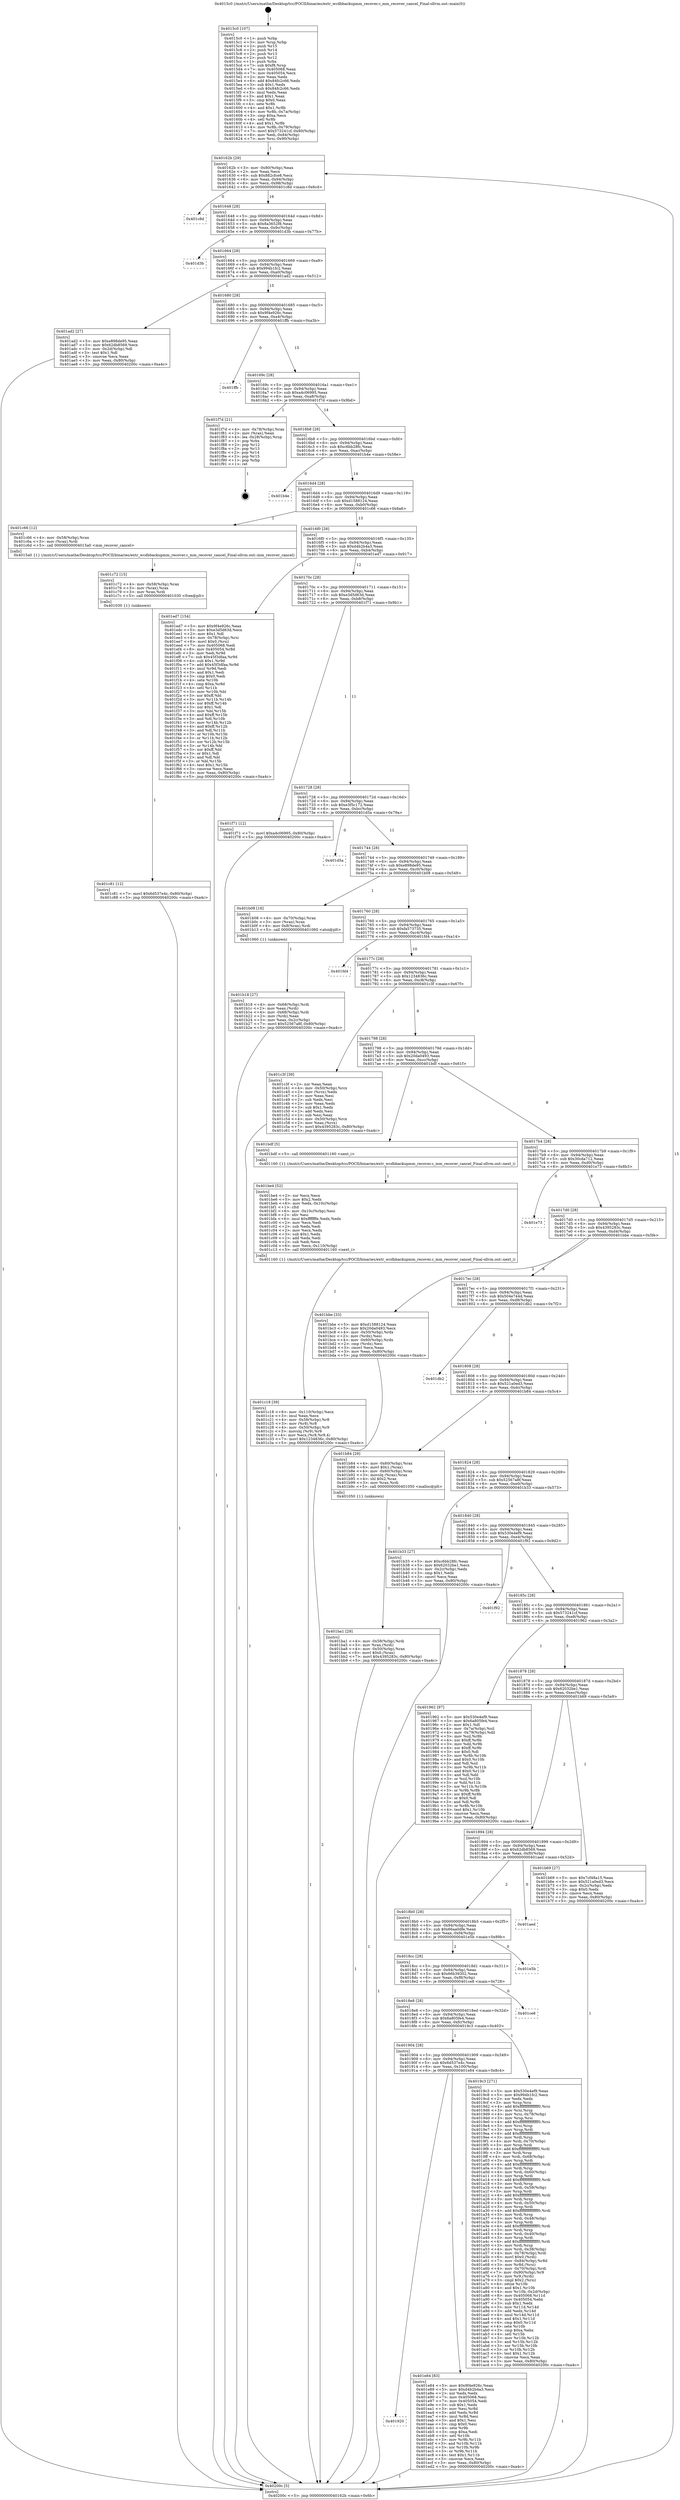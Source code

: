 digraph "0x4015c0" {
  label = "0x4015c0 (/mnt/c/Users/mathe/Desktop/tcc/POCII/binaries/extr_wcdbbackupmm_recover.c_mm_recover_cancel_Final-ollvm.out::main(0))"
  labelloc = "t"
  node[shape=record]

  Entry [label="",width=0.3,height=0.3,shape=circle,fillcolor=black,style=filled]
  "0x40162b" [label="{
     0x40162b [29]\l
     | [instrs]\l
     &nbsp;&nbsp;0x40162b \<+3\>: mov -0x80(%rbp),%eax\l
     &nbsp;&nbsp;0x40162e \<+2\>: mov %eax,%ecx\l
     &nbsp;&nbsp;0x401630 \<+6\>: sub $0x882cfce8,%ecx\l
     &nbsp;&nbsp;0x401636 \<+6\>: mov %eax,-0x94(%rbp)\l
     &nbsp;&nbsp;0x40163c \<+6\>: mov %ecx,-0x98(%rbp)\l
     &nbsp;&nbsp;0x401642 \<+6\>: je 0000000000401c8d \<main+0x6cd\>\l
  }"]
  "0x401c8d" [label="{
     0x401c8d\l
  }", style=dashed]
  "0x401648" [label="{
     0x401648 [28]\l
     | [instrs]\l
     &nbsp;&nbsp;0x401648 \<+5\>: jmp 000000000040164d \<main+0x8d\>\l
     &nbsp;&nbsp;0x40164d \<+6\>: mov -0x94(%rbp),%eax\l
     &nbsp;&nbsp;0x401653 \<+5\>: sub $0x8a3652f8,%eax\l
     &nbsp;&nbsp;0x401658 \<+6\>: mov %eax,-0x9c(%rbp)\l
     &nbsp;&nbsp;0x40165e \<+6\>: je 0000000000401d3b \<main+0x77b\>\l
  }"]
  Exit [label="",width=0.3,height=0.3,shape=circle,fillcolor=black,style=filled,peripheries=2]
  "0x401d3b" [label="{
     0x401d3b\l
  }", style=dashed]
  "0x401664" [label="{
     0x401664 [28]\l
     | [instrs]\l
     &nbsp;&nbsp;0x401664 \<+5\>: jmp 0000000000401669 \<main+0xa9\>\l
     &nbsp;&nbsp;0x401669 \<+6\>: mov -0x94(%rbp),%eax\l
     &nbsp;&nbsp;0x40166f \<+5\>: sub $0x994b1fc2,%eax\l
     &nbsp;&nbsp;0x401674 \<+6\>: mov %eax,-0xa0(%rbp)\l
     &nbsp;&nbsp;0x40167a \<+6\>: je 0000000000401ad2 \<main+0x512\>\l
  }"]
  "0x401920" [label="{
     0x401920\l
  }", style=dashed]
  "0x401ad2" [label="{
     0x401ad2 [27]\l
     | [instrs]\l
     &nbsp;&nbsp;0x401ad2 \<+5\>: mov $0xe898de95,%eax\l
     &nbsp;&nbsp;0x401ad7 \<+5\>: mov $0x62db8569,%ecx\l
     &nbsp;&nbsp;0x401adc \<+3\>: mov -0x2d(%rbp),%dl\l
     &nbsp;&nbsp;0x401adf \<+3\>: test $0x1,%dl\l
     &nbsp;&nbsp;0x401ae2 \<+3\>: cmovne %ecx,%eax\l
     &nbsp;&nbsp;0x401ae5 \<+3\>: mov %eax,-0x80(%rbp)\l
     &nbsp;&nbsp;0x401ae8 \<+5\>: jmp 000000000040200c \<main+0xa4c\>\l
  }"]
  "0x401680" [label="{
     0x401680 [28]\l
     | [instrs]\l
     &nbsp;&nbsp;0x401680 \<+5\>: jmp 0000000000401685 \<main+0xc5\>\l
     &nbsp;&nbsp;0x401685 \<+6\>: mov -0x94(%rbp),%eax\l
     &nbsp;&nbsp;0x40168b \<+5\>: sub $0x9f4e926c,%eax\l
     &nbsp;&nbsp;0x401690 \<+6\>: mov %eax,-0xa4(%rbp)\l
     &nbsp;&nbsp;0x401696 \<+6\>: je 0000000000401ffb \<main+0xa3b\>\l
  }"]
  "0x401e84" [label="{
     0x401e84 [83]\l
     | [instrs]\l
     &nbsp;&nbsp;0x401e84 \<+5\>: mov $0x9f4e926c,%eax\l
     &nbsp;&nbsp;0x401e89 \<+5\>: mov $0xd4b2b4a3,%ecx\l
     &nbsp;&nbsp;0x401e8e \<+2\>: xor %edx,%edx\l
     &nbsp;&nbsp;0x401e90 \<+7\>: mov 0x405068,%esi\l
     &nbsp;&nbsp;0x401e97 \<+7\>: mov 0x405054,%edi\l
     &nbsp;&nbsp;0x401e9e \<+3\>: sub $0x1,%edx\l
     &nbsp;&nbsp;0x401ea1 \<+3\>: mov %esi,%r8d\l
     &nbsp;&nbsp;0x401ea4 \<+3\>: add %edx,%r8d\l
     &nbsp;&nbsp;0x401ea7 \<+4\>: imul %r8d,%esi\l
     &nbsp;&nbsp;0x401eab \<+3\>: and $0x1,%esi\l
     &nbsp;&nbsp;0x401eae \<+3\>: cmp $0x0,%esi\l
     &nbsp;&nbsp;0x401eb1 \<+4\>: sete %r9b\l
     &nbsp;&nbsp;0x401eb5 \<+3\>: cmp $0xa,%edi\l
     &nbsp;&nbsp;0x401eb8 \<+4\>: setl %r10b\l
     &nbsp;&nbsp;0x401ebc \<+3\>: mov %r9b,%r11b\l
     &nbsp;&nbsp;0x401ebf \<+3\>: and %r10b,%r11b\l
     &nbsp;&nbsp;0x401ec2 \<+3\>: xor %r10b,%r9b\l
     &nbsp;&nbsp;0x401ec5 \<+3\>: or %r9b,%r11b\l
     &nbsp;&nbsp;0x401ec8 \<+4\>: test $0x1,%r11b\l
     &nbsp;&nbsp;0x401ecc \<+3\>: cmovne %ecx,%eax\l
     &nbsp;&nbsp;0x401ecf \<+3\>: mov %eax,-0x80(%rbp)\l
     &nbsp;&nbsp;0x401ed2 \<+5\>: jmp 000000000040200c \<main+0xa4c\>\l
  }"]
  "0x401ffb" [label="{
     0x401ffb\l
  }", style=dashed]
  "0x40169c" [label="{
     0x40169c [28]\l
     | [instrs]\l
     &nbsp;&nbsp;0x40169c \<+5\>: jmp 00000000004016a1 \<main+0xe1\>\l
     &nbsp;&nbsp;0x4016a1 \<+6\>: mov -0x94(%rbp),%eax\l
     &nbsp;&nbsp;0x4016a7 \<+5\>: sub $0xa4c06995,%eax\l
     &nbsp;&nbsp;0x4016ac \<+6\>: mov %eax,-0xa8(%rbp)\l
     &nbsp;&nbsp;0x4016b2 \<+6\>: je 0000000000401f7d \<main+0x9bd\>\l
  }"]
  "0x401c81" [label="{
     0x401c81 [12]\l
     | [instrs]\l
     &nbsp;&nbsp;0x401c81 \<+7\>: movl $0x6d537e4c,-0x80(%rbp)\l
     &nbsp;&nbsp;0x401c88 \<+5\>: jmp 000000000040200c \<main+0xa4c\>\l
  }"]
  "0x401f7d" [label="{
     0x401f7d [21]\l
     | [instrs]\l
     &nbsp;&nbsp;0x401f7d \<+4\>: mov -0x78(%rbp),%rax\l
     &nbsp;&nbsp;0x401f81 \<+2\>: mov (%rax),%eax\l
     &nbsp;&nbsp;0x401f83 \<+4\>: lea -0x28(%rbp),%rsp\l
     &nbsp;&nbsp;0x401f87 \<+1\>: pop %rbx\l
     &nbsp;&nbsp;0x401f88 \<+2\>: pop %r12\l
     &nbsp;&nbsp;0x401f8a \<+2\>: pop %r13\l
     &nbsp;&nbsp;0x401f8c \<+2\>: pop %r14\l
     &nbsp;&nbsp;0x401f8e \<+2\>: pop %r15\l
     &nbsp;&nbsp;0x401f90 \<+1\>: pop %rbp\l
     &nbsp;&nbsp;0x401f91 \<+1\>: ret\l
  }"]
  "0x4016b8" [label="{
     0x4016b8 [28]\l
     | [instrs]\l
     &nbsp;&nbsp;0x4016b8 \<+5\>: jmp 00000000004016bd \<main+0xfd\>\l
     &nbsp;&nbsp;0x4016bd \<+6\>: mov -0x94(%rbp),%eax\l
     &nbsp;&nbsp;0x4016c3 \<+5\>: sub $0xc6bb28fc,%eax\l
     &nbsp;&nbsp;0x4016c8 \<+6\>: mov %eax,-0xac(%rbp)\l
     &nbsp;&nbsp;0x4016ce \<+6\>: je 0000000000401b4e \<main+0x58e\>\l
  }"]
  "0x401c72" [label="{
     0x401c72 [15]\l
     | [instrs]\l
     &nbsp;&nbsp;0x401c72 \<+4\>: mov -0x58(%rbp),%rax\l
     &nbsp;&nbsp;0x401c76 \<+3\>: mov (%rax),%rax\l
     &nbsp;&nbsp;0x401c79 \<+3\>: mov %rax,%rdi\l
     &nbsp;&nbsp;0x401c7c \<+5\>: call 0000000000401030 \<free@plt\>\l
     | [calls]\l
     &nbsp;&nbsp;0x401030 \{1\} (unknown)\l
  }"]
  "0x401b4e" [label="{
     0x401b4e\l
  }", style=dashed]
  "0x4016d4" [label="{
     0x4016d4 [28]\l
     | [instrs]\l
     &nbsp;&nbsp;0x4016d4 \<+5\>: jmp 00000000004016d9 \<main+0x119\>\l
     &nbsp;&nbsp;0x4016d9 \<+6\>: mov -0x94(%rbp),%eax\l
     &nbsp;&nbsp;0x4016df \<+5\>: sub $0xd1588124,%eax\l
     &nbsp;&nbsp;0x4016e4 \<+6\>: mov %eax,-0xb0(%rbp)\l
     &nbsp;&nbsp;0x4016ea \<+6\>: je 0000000000401c66 \<main+0x6a6\>\l
  }"]
  "0x401c18" [label="{
     0x401c18 [39]\l
     | [instrs]\l
     &nbsp;&nbsp;0x401c18 \<+6\>: mov -0x110(%rbp),%ecx\l
     &nbsp;&nbsp;0x401c1e \<+3\>: imul %eax,%ecx\l
     &nbsp;&nbsp;0x401c21 \<+4\>: mov -0x58(%rbp),%r8\l
     &nbsp;&nbsp;0x401c25 \<+3\>: mov (%r8),%r8\l
     &nbsp;&nbsp;0x401c28 \<+4\>: mov -0x50(%rbp),%r9\l
     &nbsp;&nbsp;0x401c2c \<+3\>: movslq (%r9),%r9\l
     &nbsp;&nbsp;0x401c2f \<+4\>: mov %ecx,(%r8,%r9,4)\l
     &nbsp;&nbsp;0x401c33 \<+7\>: movl $0x1234836c,-0x80(%rbp)\l
     &nbsp;&nbsp;0x401c3a \<+5\>: jmp 000000000040200c \<main+0xa4c\>\l
  }"]
  "0x401c66" [label="{
     0x401c66 [12]\l
     | [instrs]\l
     &nbsp;&nbsp;0x401c66 \<+4\>: mov -0x58(%rbp),%rax\l
     &nbsp;&nbsp;0x401c6a \<+3\>: mov (%rax),%rdi\l
     &nbsp;&nbsp;0x401c6d \<+5\>: call 00000000004015a0 \<mm_recover_cancel\>\l
     | [calls]\l
     &nbsp;&nbsp;0x4015a0 \{1\} (/mnt/c/Users/mathe/Desktop/tcc/POCII/binaries/extr_wcdbbackupmm_recover.c_mm_recover_cancel_Final-ollvm.out::mm_recover_cancel)\l
  }"]
  "0x4016f0" [label="{
     0x4016f0 [28]\l
     | [instrs]\l
     &nbsp;&nbsp;0x4016f0 \<+5\>: jmp 00000000004016f5 \<main+0x135\>\l
     &nbsp;&nbsp;0x4016f5 \<+6\>: mov -0x94(%rbp),%eax\l
     &nbsp;&nbsp;0x4016fb \<+5\>: sub $0xd4b2b4a3,%eax\l
     &nbsp;&nbsp;0x401700 \<+6\>: mov %eax,-0xb4(%rbp)\l
     &nbsp;&nbsp;0x401706 \<+6\>: je 0000000000401ed7 \<main+0x917\>\l
  }"]
  "0x401be4" [label="{
     0x401be4 [52]\l
     | [instrs]\l
     &nbsp;&nbsp;0x401be4 \<+2\>: xor %ecx,%ecx\l
     &nbsp;&nbsp;0x401be6 \<+5\>: mov $0x2,%edx\l
     &nbsp;&nbsp;0x401beb \<+6\>: mov %edx,-0x10c(%rbp)\l
     &nbsp;&nbsp;0x401bf1 \<+1\>: cltd\l
     &nbsp;&nbsp;0x401bf2 \<+6\>: mov -0x10c(%rbp),%esi\l
     &nbsp;&nbsp;0x401bf8 \<+2\>: idiv %esi\l
     &nbsp;&nbsp;0x401bfa \<+6\>: imul $0xfffffffe,%edx,%edx\l
     &nbsp;&nbsp;0x401c00 \<+2\>: mov %ecx,%edi\l
     &nbsp;&nbsp;0x401c02 \<+2\>: sub %edx,%edi\l
     &nbsp;&nbsp;0x401c04 \<+2\>: mov %ecx,%edx\l
     &nbsp;&nbsp;0x401c06 \<+3\>: sub $0x1,%edx\l
     &nbsp;&nbsp;0x401c09 \<+2\>: add %edx,%edi\l
     &nbsp;&nbsp;0x401c0b \<+2\>: sub %edi,%ecx\l
     &nbsp;&nbsp;0x401c0d \<+6\>: mov %ecx,-0x110(%rbp)\l
     &nbsp;&nbsp;0x401c13 \<+5\>: call 0000000000401160 \<next_i\>\l
     | [calls]\l
     &nbsp;&nbsp;0x401160 \{1\} (/mnt/c/Users/mathe/Desktop/tcc/POCII/binaries/extr_wcdbbackupmm_recover.c_mm_recover_cancel_Final-ollvm.out::next_i)\l
  }"]
  "0x401ed7" [label="{
     0x401ed7 [154]\l
     | [instrs]\l
     &nbsp;&nbsp;0x401ed7 \<+5\>: mov $0x9f4e926c,%eax\l
     &nbsp;&nbsp;0x401edc \<+5\>: mov $0xe3d5d63d,%ecx\l
     &nbsp;&nbsp;0x401ee1 \<+2\>: mov $0x1,%dl\l
     &nbsp;&nbsp;0x401ee3 \<+4\>: mov -0x78(%rbp),%rsi\l
     &nbsp;&nbsp;0x401ee7 \<+6\>: movl $0x0,(%rsi)\l
     &nbsp;&nbsp;0x401eed \<+7\>: mov 0x405068,%edi\l
     &nbsp;&nbsp;0x401ef4 \<+8\>: mov 0x405054,%r8d\l
     &nbsp;&nbsp;0x401efc \<+3\>: mov %edi,%r9d\l
     &nbsp;&nbsp;0x401eff \<+7\>: sub $0x45f3dfaa,%r9d\l
     &nbsp;&nbsp;0x401f06 \<+4\>: sub $0x1,%r9d\l
     &nbsp;&nbsp;0x401f0a \<+7\>: add $0x45f3dfaa,%r9d\l
     &nbsp;&nbsp;0x401f11 \<+4\>: imul %r9d,%edi\l
     &nbsp;&nbsp;0x401f15 \<+3\>: and $0x1,%edi\l
     &nbsp;&nbsp;0x401f18 \<+3\>: cmp $0x0,%edi\l
     &nbsp;&nbsp;0x401f1b \<+4\>: sete %r10b\l
     &nbsp;&nbsp;0x401f1f \<+4\>: cmp $0xa,%r8d\l
     &nbsp;&nbsp;0x401f23 \<+4\>: setl %r11b\l
     &nbsp;&nbsp;0x401f27 \<+3\>: mov %r10b,%bl\l
     &nbsp;&nbsp;0x401f2a \<+3\>: xor $0xff,%bl\l
     &nbsp;&nbsp;0x401f2d \<+3\>: mov %r11b,%r14b\l
     &nbsp;&nbsp;0x401f30 \<+4\>: xor $0xff,%r14b\l
     &nbsp;&nbsp;0x401f34 \<+3\>: xor $0x1,%dl\l
     &nbsp;&nbsp;0x401f37 \<+3\>: mov %bl,%r15b\l
     &nbsp;&nbsp;0x401f3a \<+4\>: and $0xff,%r15b\l
     &nbsp;&nbsp;0x401f3e \<+3\>: and %dl,%r10b\l
     &nbsp;&nbsp;0x401f41 \<+3\>: mov %r14b,%r12b\l
     &nbsp;&nbsp;0x401f44 \<+4\>: and $0xff,%r12b\l
     &nbsp;&nbsp;0x401f48 \<+3\>: and %dl,%r11b\l
     &nbsp;&nbsp;0x401f4b \<+3\>: or %r10b,%r15b\l
     &nbsp;&nbsp;0x401f4e \<+3\>: or %r11b,%r12b\l
     &nbsp;&nbsp;0x401f51 \<+3\>: xor %r12b,%r15b\l
     &nbsp;&nbsp;0x401f54 \<+3\>: or %r14b,%bl\l
     &nbsp;&nbsp;0x401f57 \<+3\>: xor $0xff,%bl\l
     &nbsp;&nbsp;0x401f5a \<+3\>: or $0x1,%dl\l
     &nbsp;&nbsp;0x401f5d \<+2\>: and %dl,%bl\l
     &nbsp;&nbsp;0x401f5f \<+3\>: or %bl,%r15b\l
     &nbsp;&nbsp;0x401f62 \<+4\>: test $0x1,%r15b\l
     &nbsp;&nbsp;0x401f66 \<+3\>: cmovne %ecx,%eax\l
     &nbsp;&nbsp;0x401f69 \<+3\>: mov %eax,-0x80(%rbp)\l
     &nbsp;&nbsp;0x401f6c \<+5\>: jmp 000000000040200c \<main+0xa4c\>\l
  }"]
  "0x40170c" [label="{
     0x40170c [28]\l
     | [instrs]\l
     &nbsp;&nbsp;0x40170c \<+5\>: jmp 0000000000401711 \<main+0x151\>\l
     &nbsp;&nbsp;0x401711 \<+6\>: mov -0x94(%rbp),%eax\l
     &nbsp;&nbsp;0x401717 \<+5\>: sub $0xe3d5d63d,%eax\l
     &nbsp;&nbsp;0x40171c \<+6\>: mov %eax,-0xb8(%rbp)\l
     &nbsp;&nbsp;0x401722 \<+6\>: je 0000000000401f71 \<main+0x9b1\>\l
  }"]
  "0x401ba1" [label="{
     0x401ba1 [29]\l
     | [instrs]\l
     &nbsp;&nbsp;0x401ba1 \<+4\>: mov -0x58(%rbp),%rdi\l
     &nbsp;&nbsp;0x401ba5 \<+3\>: mov %rax,(%rdi)\l
     &nbsp;&nbsp;0x401ba8 \<+4\>: mov -0x50(%rbp),%rax\l
     &nbsp;&nbsp;0x401bac \<+6\>: movl $0x0,(%rax)\l
     &nbsp;&nbsp;0x401bb2 \<+7\>: movl $0x4395283c,-0x80(%rbp)\l
     &nbsp;&nbsp;0x401bb9 \<+5\>: jmp 000000000040200c \<main+0xa4c\>\l
  }"]
  "0x401f71" [label="{
     0x401f71 [12]\l
     | [instrs]\l
     &nbsp;&nbsp;0x401f71 \<+7\>: movl $0xa4c06995,-0x80(%rbp)\l
     &nbsp;&nbsp;0x401f78 \<+5\>: jmp 000000000040200c \<main+0xa4c\>\l
  }"]
  "0x401728" [label="{
     0x401728 [28]\l
     | [instrs]\l
     &nbsp;&nbsp;0x401728 \<+5\>: jmp 000000000040172d \<main+0x16d\>\l
     &nbsp;&nbsp;0x40172d \<+6\>: mov -0x94(%rbp),%eax\l
     &nbsp;&nbsp;0x401733 \<+5\>: sub $0xe3f5c172,%eax\l
     &nbsp;&nbsp;0x401738 \<+6\>: mov %eax,-0xbc(%rbp)\l
     &nbsp;&nbsp;0x40173e \<+6\>: je 0000000000401d5a \<main+0x79a\>\l
  }"]
  "0x401b18" [label="{
     0x401b18 [27]\l
     | [instrs]\l
     &nbsp;&nbsp;0x401b18 \<+4\>: mov -0x68(%rbp),%rdi\l
     &nbsp;&nbsp;0x401b1c \<+2\>: mov %eax,(%rdi)\l
     &nbsp;&nbsp;0x401b1e \<+4\>: mov -0x68(%rbp),%rdi\l
     &nbsp;&nbsp;0x401b22 \<+2\>: mov (%rdi),%eax\l
     &nbsp;&nbsp;0x401b24 \<+3\>: mov %eax,-0x2c(%rbp)\l
     &nbsp;&nbsp;0x401b27 \<+7\>: movl $0x52567a8f,-0x80(%rbp)\l
     &nbsp;&nbsp;0x401b2e \<+5\>: jmp 000000000040200c \<main+0xa4c\>\l
  }"]
  "0x401d5a" [label="{
     0x401d5a\l
  }", style=dashed]
  "0x401744" [label="{
     0x401744 [28]\l
     | [instrs]\l
     &nbsp;&nbsp;0x401744 \<+5\>: jmp 0000000000401749 \<main+0x189\>\l
     &nbsp;&nbsp;0x401749 \<+6\>: mov -0x94(%rbp),%eax\l
     &nbsp;&nbsp;0x40174f \<+5\>: sub $0xe898de95,%eax\l
     &nbsp;&nbsp;0x401754 \<+6\>: mov %eax,-0xc0(%rbp)\l
     &nbsp;&nbsp;0x40175a \<+6\>: je 0000000000401b08 \<main+0x548\>\l
  }"]
  "0x401904" [label="{
     0x401904 [28]\l
     | [instrs]\l
     &nbsp;&nbsp;0x401904 \<+5\>: jmp 0000000000401909 \<main+0x349\>\l
     &nbsp;&nbsp;0x401909 \<+6\>: mov -0x94(%rbp),%eax\l
     &nbsp;&nbsp;0x40190f \<+5\>: sub $0x6d537e4c,%eax\l
     &nbsp;&nbsp;0x401914 \<+6\>: mov %eax,-0x100(%rbp)\l
     &nbsp;&nbsp;0x40191a \<+6\>: je 0000000000401e84 \<main+0x8c4\>\l
  }"]
  "0x401b08" [label="{
     0x401b08 [16]\l
     | [instrs]\l
     &nbsp;&nbsp;0x401b08 \<+4\>: mov -0x70(%rbp),%rax\l
     &nbsp;&nbsp;0x401b0c \<+3\>: mov (%rax),%rax\l
     &nbsp;&nbsp;0x401b0f \<+4\>: mov 0x8(%rax),%rdi\l
     &nbsp;&nbsp;0x401b13 \<+5\>: call 0000000000401060 \<atoi@plt\>\l
     | [calls]\l
     &nbsp;&nbsp;0x401060 \{1\} (unknown)\l
  }"]
  "0x401760" [label="{
     0x401760 [28]\l
     | [instrs]\l
     &nbsp;&nbsp;0x401760 \<+5\>: jmp 0000000000401765 \<main+0x1a5\>\l
     &nbsp;&nbsp;0x401765 \<+6\>: mov -0x94(%rbp),%eax\l
     &nbsp;&nbsp;0x40176b \<+5\>: sub $0xfa573735,%eax\l
     &nbsp;&nbsp;0x401770 \<+6\>: mov %eax,-0xc4(%rbp)\l
     &nbsp;&nbsp;0x401776 \<+6\>: je 0000000000401fd4 \<main+0xa14\>\l
  }"]
  "0x4019c3" [label="{
     0x4019c3 [271]\l
     | [instrs]\l
     &nbsp;&nbsp;0x4019c3 \<+5\>: mov $0x530e4ef9,%eax\l
     &nbsp;&nbsp;0x4019c8 \<+5\>: mov $0x994b1fc2,%ecx\l
     &nbsp;&nbsp;0x4019cd \<+2\>: xor %edx,%edx\l
     &nbsp;&nbsp;0x4019cf \<+3\>: mov %rsp,%rsi\l
     &nbsp;&nbsp;0x4019d2 \<+4\>: add $0xfffffffffffffff0,%rsi\l
     &nbsp;&nbsp;0x4019d6 \<+3\>: mov %rsi,%rsp\l
     &nbsp;&nbsp;0x4019d9 \<+4\>: mov %rsi,-0x78(%rbp)\l
     &nbsp;&nbsp;0x4019dd \<+3\>: mov %rsp,%rsi\l
     &nbsp;&nbsp;0x4019e0 \<+4\>: add $0xfffffffffffffff0,%rsi\l
     &nbsp;&nbsp;0x4019e4 \<+3\>: mov %rsi,%rsp\l
     &nbsp;&nbsp;0x4019e7 \<+3\>: mov %rsp,%rdi\l
     &nbsp;&nbsp;0x4019ea \<+4\>: add $0xfffffffffffffff0,%rdi\l
     &nbsp;&nbsp;0x4019ee \<+3\>: mov %rdi,%rsp\l
     &nbsp;&nbsp;0x4019f1 \<+4\>: mov %rdi,-0x70(%rbp)\l
     &nbsp;&nbsp;0x4019f5 \<+3\>: mov %rsp,%rdi\l
     &nbsp;&nbsp;0x4019f8 \<+4\>: add $0xfffffffffffffff0,%rdi\l
     &nbsp;&nbsp;0x4019fc \<+3\>: mov %rdi,%rsp\l
     &nbsp;&nbsp;0x4019ff \<+4\>: mov %rdi,-0x68(%rbp)\l
     &nbsp;&nbsp;0x401a03 \<+3\>: mov %rsp,%rdi\l
     &nbsp;&nbsp;0x401a06 \<+4\>: add $0xfffffffffffffff0,%rdi\l
     &nbsp;&nbsp;0x401a0a \<+3\>: mov %rdi,%rsp\l
     &nbsp;&nbsp;0x401a0d \<+4\>: mov %rdi,-0x60(%rbp)\l
     &nbsp;&nbsp;0x401a11 \<+3\>: mov %rsp,%rdi\l
     &nbsp;&nbsp;0x401a14 \<+4\>: add $0xfffffffffffffff0,%rdi\l
     &nbsp;&nbsp;0x401a18 \<+3\>: mov %rdi,%rsp\l
     &nbsp;&nbsp;0x401a1b \<+4\>: mov %rdi,-0x58(%rbp)\l
     &nbsp;&nbsp;0x401a1f \<+3\>: mov %rsp,%rdi\l
     &nbsp;&nbsp;0x401a22 \<+4\>: add $0xfffffffffffffff0,%rdi\l
     &nbsp;&nbsp;0x401a26 \<+3\>: mov %rdi,%rsp\l
     &nbsp;&nbsp;0x401a29 \<+4\>: mov %rdi,-0x50(%rbp)\l
     &nbsp;&nbsp;0x401a2d \<+3\>: mov %rsp,%rdi\l
     &nbsp;&nbsp;0x401a30 \<+4\>: add $0xfffffffffffffff0,%rdi\l
     &nbsp;&nbsp;0x401a34 \<+3\>: mov %rdi,%rsp\l
     &nbsp;&nbsp;0x401a37 \<+4\>: mov %rdi,-0x48(%rbp)\l
     &nbsp;&nbsp;0x401a3b \<+3\>: mov %rsp,%rdi\l
     &nbsp;&nbsp;0x401a3e \<+4\>: add $0xfffffffffffffff0,%rdi\l
     &nbsp;&nbsp;0x401a42 \<+3\>: mov %rdi,%rsp\l
     &nbsp;&nbsp;0x401a45 \<+4\>: mov %rdi,-0x40(%rbp)\l
     &nbsp;&nbsp;0x401a49 \<+3\>: mov %rsp,%rdi\l
     &nbsp;&nbsp;0x401a4c \<+4\>: add $0xfffffffffffffff0,%rdi\l
     &nbsp;&nbsp;0x401a50 \<+3\>: mov %rdi,%rsp\l
     &nbsp;&nbsp;0x401a53 \<+4\>: mov %rdi,-0x38(%rbp)\l
     &nbsp;&nbsp;0x401a57 \<+4\>: mov -0x78(%rbp),%rdi\l
     &nbsp;&nbsp;0x401a5b \<+6\>: movl $0x0,(%rdi)\l
     &nbsp;&nbsp;0x401a61 \<+7\>: mov -0x84(%rbp),%r8d\l
     &nbsp;&nbsp;0x401a68 \<+3\>: mov %r8d,(%rsi)\l
     &nbsp;&nbsp;0x401a6b \<+4\>: mov -0x70(%rbp),%rdi\l
     &nbsp;&nbsp;0x401a6f \<+7\>: mov -0x90(%rbp),%r9\l
     &nbsp;&nbsp;0x401a76 \<+3\>: mov %r9,(%rdi)\l
     &nbsp;&nbsp;0x401a79 \<+3\>: cmpl $0x2,(%rsi)\l
     &nbsp;&nbsp;0x401a7c \<+4\>: setne %r10b\l
     &nbsp;&nbsp;0x401a80 \<+4\>: and $0x1,%r10b\l
     &nbsp;&nbsp;0x401a84 \<+4\>: mov %r10b,-0x2d(%rbp)\l
     &nbsp;&nbsp;0x401a88 \<+8\>: mov 0x405068,%r11d\l
     &nbsp;&nbsp;0x401a90 \<+7\>: mov 0x405054,%ebx\l
     &nbsp;&nbsp;0x401a97 \<+3\>: sub $0x1,%edx\l
     &nbsp;&nbsp;0x401a9a \<+3\>: mov %r11d,%r14d\l
     &nbsp;&nbsp;0x401a9d \<+3\>: add %edx,%r14d\l
     &nbsp;&nbsp;0x401aa0 \<+4\>: imul %r14d,%r11d\l
     &nbsp;&nbsp;0x401aa4 \<+4\>: and $0x1,%r11d\l
     &nbsp;&nbsp;0x401aa8 \<+4\>: cmp $0x0,%r11d\l
     &nbsp;&nbsp;0x401aac \<+4\>: sete %r10b\l
     &nbsp;&nbsp;0x401ab0 \<+3\>: cmp $0xa,%ebx\l
     &nbsp;&nbsp;0x401ab3 \<+4\>: setl %r15b\l
     &nbsp;&nbsp;0x401ab7 \<+3\>: mov %r10b,%r12b\l
     &nbsp;&nbsp;0x401aba \<+3\>: and %r15b,%r12b\l
     &nbsp;&nbsp;0x401abd \<+3\>: xor %r15b,%r10b\l
     &nbsp;&nbsp;0x401ac0 \<+3\>: or %r10b,%r12b\l
     &nbsp;&nbsp;0x401ac3 \<+4\>: test $0x1,%r12b\l
     &nbsp;&nbsp;0x401ac7 \<+3\>: cmovne %ecx,%eax\l
     &nbsp;&nbsp;0x401aca \<+3\>: mov %eax,-0x80(%rbp)\l
     &nbsp;&nbsp;0x401acd \<+5\>: jmp 000000000040200c \<main+0xa4c\>\l
  }"]
  "0x401fd4" [label="{
     0x401fd4\l
  }", style=dashed]
  "0x40177c" [label="{
     0x40177c [28]\l
     | [instrs]\l
     &nbsp;&nbsp;0x40177c \<+5\>: jmp 0000000000401781 \<main+0x1c1\>\l
     &nbsp;&nbsp;0x401781 \<+6\>: mov -0x94(%rbp),%eax\l
     &nbsp;&nbsp;0x401787 \<+5\>: sub $0x1234836c,%eax\l
     &nbsp;&nbsp;0x40178c \<+6\>: mov %eax,-0xc8(%rbp)\l
     &nbsp;&nbsp;0x401792 \<+6\>: je 0000000000401c3f \<main+0x67f\>\l
  }"]
  "0x4018e8" [label="{
     0x4018e8 [28]\l
     | [instrs]\l
     &nbsp;&nbsp;0x4018e8 \<+5\>: jmp 00000000004018ed \<main+0x32d\>\l
     &nbsp;&nbsp;0x4018ed \<+6\>: mov -0x94(%rbp),%eax\l
     &nbsp;&nbsp;0x4018f3 \<+5\>: sub $0x6a805fe4,%eax\l
     &nbsp;&nbsp;0x4018f8 \<+6\>: mov %eax,-0xfc(%rbp)\l
     &nbsp;&nbsp;0x4018fe \<+6\>: je 00000000004019c3 \<main+0x403\>\l
  }"]
  "0x401c3f" [label="{
     0x401c3f [39]\l
     | [instrs]\l
     &nbsp;&nbsp;0x401c3f \<+2\>: xor %eax,%eax\l
     &nbsp;&nbsp;0x401c41 \<+4\>: mov -0x50(%rbp),%rcx\l
     &nbsp;&nbsp;0x401c45 \<+2\>: mov (%rcx),%edx\l
     &nbsp;&nbsp;0x401c47 \<+2\>: mov %eax,%esi\l
     &nbsp;&nbsp;0x401c49 \<+2\>: sub %edx,%esi\l
     &nbsp;&nbsp;0x401c4b \<+2\>: mov %eax,%edx\l
     &nbsp;&nbsp;0x401c4d \<+3\>: sub $0x1,%edx\l
     &nbsp;&nbsp;0x401c50 \<+2\>: add %edx,%esi\l
     &nbsp;&nbsp;0x401c52 \<+2\>: sub %esi,%eax\l
     &nbsp;&nbsp;0x401c54 \<+4\>: mov -0x50(%rbp),%rcx\l
     &nbsp;&nbsp;0x401c58 \<+2\>: mov %eax,(%rcx)\l
     &nbsp;&nbsp;0x401c5a \<+7\>: movl $0x4395283c,-0x80(%rbp)\l
     &nbsp;&nbsp;0x401c61 \<+5\>: jmp 000000000040200c \<main+0xa4c\>\l
  }"]
  "0x401798" [label="{
     0x401798 [28]\l
     | [instrs]\l
     &nbsp;&nbsp;0x401798 \<+5\>: jmp 000000000040179d \<main+0x1dd\>\l
     &nbsp;&nbsp;0x40179d \<+6\>: mov -0x94(%rbp),%eax\l
     &nbsp;&nbsp;0x4017a3 \<+5\>: sub $0x20da0493,%eax\l
     &nbsp;&nbsp;0x4017a8 \<+6\>: mov %eax,-0xcc(%rbp)\l
     &nbsp;&nbsp;0x4017ae \<+6\>: je 0000000000401bdf \<main+0x61f\>\l
  }"]
  "0x401ce8" [label="{
     0x401ce8\l
  }", style=dashed]
  "0x401bdf" [label="{
     0x401bdf [5]\l
     | [instrs]\l
     &nbsp;&nbsp;0x401bdf \<+5\>: call 0000000000401160 \<next_i\>\l
     | [calls]\l
     &nbsp;&nbsp;0x401160 \{1\} (/mnt/c/Users/mathe/Desktop/tcc/POCII/binaries/extr_wcdbbackupmm_recover.c_mm_recover_cancel_Final-ollvm.out::next_i)\l
  }"]
  "0x4017b4" [label="{
     0x4017b4 [28]\l
     | [instrs]\l
     &nbsp;&nbsp;0x4017b4 \<+5\>: jmp 00000000004017b9 \<main+0x1f9\>\l
     &nbsp;&nbsp;0x4017b9 \<+6\>: mov -0x94(%rbp),%eax\l
     &nbsp;&nbsp;0x4017bf \<+5\>: sub $0x30cda712,%eax\l
     &nbsp;&nbsp;0x4017c4 \<+6\>: mov %eax,-0xd0(%rbp)\l
     &nbsp;&nbsp;0x4017ca \<+6\>: je 0000000000401e73 \<main+0x8b3\>\l
  }"]
  "0x4018cc" [label="{
     0x4018cc [28]\l
     | [instrs]\l
     &nbsp;&nbsp;0x4018cc \<+5\>: jmp 00000000004018d1 \<main+0x311\>\l
     &nbsp;&nbsp;0x4018d1 \<+6\>: mov -0x94(%rbp),%eax\l
     &nbsp;&nbsp;0x4018d7 \<+5\>: sub $0x66b39302,%eax\l
     &nbsp;&nbsp;0x4018dc \<+6\>: mov %eax,-0xf8(%rbp)\l
     &nbsp;&nbsp;0x4018e2 \<+6\>: je 0000000000401ce8 \<main+0x728\>\l
  }"]
  "0x401e73" [label="{
     0x401e73\l
  }", style=dashed]
  "0x4017d0" [label="{
     0x4017d0 [28]\l
     | [instrs]\l
     &nbsp;&nbsp;0x4017d0 \<+5\>: jmp 00000000004017d5 \<main+0x215\>\l
     &nbsp;&nbsp;0x4017d5 \<+6\>: mov -0x94(%rbp),%eax\l
     &nbsp;&nbsp;0x4017db \<+5\>: sub $0x4395283c,%eax\l
     &nbsp;&nbsp;0x4017e0 \<+6\>: mov %eax,-0xd4(%rbp)\l
     &nbsp;&nbsp;0x4017e6 \<+6\>: je 0000000000401bbe \<main+0x5fe\>\l
  }"]
  "0x401e5b" [label="{
     0x401e5b\l
  }", style=dashed]
  "0x401bbe" [label="{
     0x401bbe [33]\l
     | [instrs]\l
     &nbsp;&nbsp;0x401bbe \<+5\>: mov $0xd1588124,%eax\l
     &nbsp;&nbsp;0x401bc3 \<+5\>: mov $0x20da0493,%ecx\l
     &nbsp;&nbsp;0x401bc8 \<+4\>: mov -0x50(%rbp),%rdx\l
     &nbsp;&nbsp;0x401bcc \<+2\>: mov (%rdx),%esi\l
     &nbsp;&nbsp;0x401bce \<+4\>: mov -0x60(%rbp),%rdx\l
     &nbsp;&nbsp;0x401bd2 \<+2\>: cmp (%rdx),%esi\l
     &nbsp;&nbsp;0x401bd4 \<+3\>: cmovl %ecx,%eax\l
     &nbsp;&nbsp;0x401bd7 \<+3\>: mov %eax,-0x80(%rbp)\l
     &nbsp;&nbsp;0x401bda \<+5\>: jmp 000000000040200c \<main+0xa4c\>\l
  }"]
  "0x4017ec" [label="{
     0x4017ec [28]\l
     | [instrs]\l
     &nbsp;&nbsp;0x4017ec \<+5\>: jmp 00000000004017f1 \<main+0x231\>\l
     &nbsp;&nbsp;0x4017f1 \<+6\>: mov -0x94(%rbp),%eax\l
     &nbsp;&nbsp;0x4017f7 \<+5\>: sub $0x504e744d,%eax\l
     &nbsp;&nbsp;0x4017fc \<+6\>: mov %eax,-0xd8(%rbp)\l
     &nbsp;&nbsp;0x401802 \<+6\>: je 0000000000401db2 \<main+0x7f2\>\l
  }"]
  "0x4018b0" [label="{
     0x4018b0 [28]\l
     | [instrs]\l
     &nbsp;&nbsp;0x4018b0 \<+5\>: jmp 00000000004018b5 \<main+0x2f5\>\l
     &nbsp;&nbsp;0x4018b5 \<+6\>: mov -0x94(%rbp),%eax\l
     &nbsp;&nbsp;0x4018bb \<+5\>: sub $0x66aa0dfe,%eax\l
     &nbsp;&nbsp;0x4018c0 \<+6\>: mov %eax,-0xf4(%rbp)\l
     &nbsp;&nbsp;0x4018c6 \<+6\>: je 0000000000401e5b \<main+0x89b\>\l
  }"]
  "0x401db2" [label="{
     0x401db2\l
  }", style=dashed]
  "0x401808" [label="{
     0x401808 [28]\l
     | [instrs]\l
     &nbsp;&nbsp;0x401808 \<+5\>: jmp 000000000040180d \<main+0x24d\>\l
     &nbsp;&nbsp;0x40180d \<+6\>: mov -0x94(%rbp),%eax\l
     &nbsp;&nbsp;0x401813 \<+5\>: sub $0x521a0ed3,%eax\l
     &nbsp;&nbsp;0x401818 \<+6\>: mov %eax,-0xdc(%rbp)\l
     &nbsp;&nbsp;0x40181e \<+6\>: je 0000000000401b84 \<main+0x5c4\>\l
  }"]
  "0x401aed" [label="{
     0x401aed\l
  }", style=dashed]
  "0x401b84" [label="{
     0x401b84 [29]\l
     | [instrs]\l
     &nbsp;&nbsp;0x401b84 \<+4\>: mov -0x60(%rbp),%rax\l
     &nbsp;&nbsp;0x401b88 \<+6\>: movl $0x1,(%rax)\l
     &nbsp;&nbsp;0x401b8e \<+4\>: mov -0x60(%rbp),%rax\l
     &nbsp;&nbsp;0x401b92 \<+3\>: movslq (%rax),%rax\l
     &nbsp;&nbsp;0x401b95 \<+4\>: shl $0x2,%rax\l
     &nbsp;&nbsp;0x401b99 \<+3\>: mov %rax,%rdi\l
     &nbsp;&nbsp;0x401b9c \<+5\>: call 0000000000401050 \<malloc@plt\>\l
     | [calls]\l
     &nbsp;&nbsp;0x401050 \{1\} (unknown)\l
  }"]
  "0x401824" [label="{
     0x401824 [28]\l
     | [instrs]\l
     &nbsp;&nbsp;0x401824 \<+5\>: jmp 0000000000401829 \<main+0x269\>\l
     &nbsp;&nbsp;0x401829 \<+6\>: mov -0x94(%rbp),%eax\l
     &nbsp;&nbsp;0x40182f \<+5\>: sub $0x52567a8f,%eax\l
     &nbsp;&nbsp;0x401834 \<+6\>: mov %eax,-0xe0(%rbp)\l
     &nbsp;&nbsp;0x40183a \<+6\>: je 0000000000401b33 \<main+0x573\>\l
  }"]
  "0x401894" [label="{
     0x401894 [28]\l
     | [instrs]\l
     &nbsp;&nbsp;0x401894 \<+5\>: jmp 0000000000401899 \<main+0x2d9\>\l
     &nbsp;&nbsp;0x401899 \<+6\>: mov -0x94(%rbp),%eax\l
     &nbsp;&nbsp;0x40189f \<+5\>: sub $0x62db8569,%eax\l
     &nbsp;&nbsp;0x4018a4 \<+6\>: mov %eax,-0xf0(%rbp)\l
     &nbsp;&nbsp;0x4018aa \<+6\>: je 0000000000401aed \<main+0x52d\>\l
  }"]
  "0x401b33" [label="{
     0x401b33 [27]\l
     | [instrs]\l
     &nbsp;&nbsp;0x401b33 \<+5\>: mov $0xc6bb28fc,%eax\l
     &nbsp;&nbsp;0x401b38 \<+5\>: mov $0x62032be1,%ecx\l
     &nbsp;&nbsp;0x401b3d \<+3\>: mov -0x2c(%rbp),%edx\l
     &nbsp;&nbsp;0x401b40 \<+3\>: cmp $0x1,%edx\l
     &nbsp;&nbsp;0x401b43 \<+3\>: cmovl %ecx,%eax\l
     &nbsp;&nbsp;0x401b46 \<+3\>: mov %eax,-0x80(%rbp)\l
     &nbsp;&nbsp;0x401b49 \<+5\>: jmp 000000000040200c \<main+0xa4c\>\l
  }"]
  "0x401840" [label="{
     0x401840 [28]\l
     | [instrs]\l
     &nbsp;&nbsp;0x401840 \<+5\>: jmp 0000000000401845 \<main+0x285\>\l
     &nbsp;&nbsp;0x401845 \<+6\>: mov -0x94(%rbp),%eax\l
     &nbsp;&nbsp;0x40184b \<+5\>: sub $0x530e4ef9,%eax\l
     &nbsp;&nbsp;0x401850 \<+6\>: mov %eax,-0xe4(%rbp)\l
     &nbsp;&nbsp;0x401856 \<+6\>: je 0000000000401f92 \<main+0x9d2\>\l
  }"]
  "0x401b69" [label="{
     0x401b69 [27]\l
     | [instrs]\l
     &nbsp;&nbsp;0x401b69 \<+5\>: mov $0x7cf48a15,%eax\l
     &nbsp;&nbsp;0x401b6e \<+5\>: mov $0x521a0ed3,%ecx\l
     &nbsp;&nbsp;0x401b73 \<+3\>: mov -0x2c(%rbp),%edx\l
     &nbsp;&nbsp;0x401b76 \<+3\>: cmp $0x0,%edx\l
     &nbsp;&nbsp;0x401b79 \<+3\>: cmove %ecx,%eax\l
     &nbsp;&nbsp;0x401b7c \<+3\>: mov %eax,-0x80(%rbp)\l
     &nbsp;&nbsp;0x401b7f \<+5\>: jmp 000000000040200c \<main+0xa4c\>\l
  }"]
  "0x401f92" [label="{
     0x401f92\l
  }", style=dashed]
  "0x40185c" [label="{
     0x40185c [28]\l
     | [instrs]\l
     &nbsp;&nbsp;0x40185c \<+5\>: jmp 0000000000401861 \<main+0x2a1\>\l
     &nbsp;&nbsp;0x401861 \<+6\>: mov -0x94(%rbp),%eax\l
     &nbsp;&nbsp;0x401867 \<+5\>: sub $0x573241cf,%eax\l
     &nbsp;&nbsp;0x40186c \<+6\>: mov %eax,-0xe8(%rbp)\l
     &nbsp;&nbsp;0x401872 \<+6\>: je 0000000000401962 \<main+0x3a2\>\l
  }"]
  "0x4015c0" [label="{
     0x4015c0 [107]\l
     | [instrs]\l
     &nbsp;&nbsp;0x4015c0 \<+1\>: push %rbp\l
     &nbsp;&nbsp;0x4015c1 \<+3\>: mov %rsp,%rbp\l
     &nbsp;&nbsp;0x4015c4 \<+2\>: push %r15\l
     &nbsp;&nbsp;0x4015c6 \<+2\>: push %r14\l
     &nbsp;&nbsp;0x4015c8 \<+2\>: push %r13\l
     &nbsp;&nbsp;0x4015ca \<+2\>: push %r12\l
     &nbsp;&nbsp;0x4015cc \<+1\>: push %rbx\l
     &nbsp;&nbsp;0x4015cd \<+7\>: sub $0xf8,%rsp\l
     &nbsp;&nbsp;0x4015d4 \<+7\>: mov 0x405068,%eax\l
     &nbsp;&nbsp;0x4015db \<+7\>: mov 0x405054,%ecx\l
     &nbsp;&nbsp;0x4015e2 \<+2\>: mov %eax,%edx\l
     &nbsp;&nbsp;0x4015e4 \<+6\>: add $0x84fc2c66,%edx\l
     &nbsp;&nbsp;0x4015ea \<+3\>: sub $0x1,%edx\l
     &nbsp;&nbsp;0x4015ed \<+6\>: sub $0x84fc2c66,%edx\l
     &nbsp;&nbsp;0x4015f3 \<+3\>: imul %edx,%eax\l
     &nbsp;&nbsp;0x4015f6 \<+3\>: and $0x1,%eax\l
     &nbsp;&nbsp;0x4015f9 \<+3\>: cmp $0x0,%eax\l
     &nbsp;&nbsp;0x4015fc \<+4\>: sete %r8b\l
     &nbsp;&nbsp;0x401600 \<+4\>: and $0x1,%r8b\l
     &nbsp;&nbsp;0x401604 \<+4\>: mov %r8b,-0x7a(%rbp)\l
     &nbsp;&nbsp;0x401608 \<+3\>: cmp $0xa,%ecx\l
     &nbsp;&nbsp;0x40160b \<+4\>: setl %r8b\l
     &nbsp;&nbsp;0x40160f \<+4\>: and $0x1,%r8b\l
     &nbsp;&nbsp;0x401613 \<+4\>: mov %r8b,-0x79(%rbp)\l
     &nbsp;&nbsp;0x401617 \<+7\>: movl $0x573241cf,-0x80(%rbp)\l
     &nbsp;&nbsp;0x40161e \<+6\>: mov %edi,-0x84(%rbp)\l
     &nbsp;&nbsp;0x401624 \<+7\>: mov %rsi,-0x90(%rbp)\l
  }"]
  "0x401962" [label="{
     0x401962 [97]\l
     | [instrs]\l
     &nbsp;&nbsp;0x401962 \<+5\>: mov $0x530e4ef9,%eax\l
     &nbsp;&nbsp;0x401967 \<+5\>: mov $0x6a805fe4,%ecx\l
     &nbsp;&nbsp;0x40196c \<+2\>: mov $0x1,%dl\l
     &nbsp;&nbsp;0x40196e \<+4\>: mov -0x7a(%rbp),%sil\l
     &nbsp;&nbsp;0x401972 \<+4\>: mov -0x79(%rbp),%dil\l
     &nbsp;&nbsp;0x401976 \<+3\>: mov %sil,%r8b\l
     &nbsp;&nbsp;0x401979 \<+4\>: xor $0xff,%r8b\l
     &nbsp;&nbsp;0x40197d \<+3\>: mov %dil,%r9b\l
     &nbsp;&nbsp;0x401980 \<+4\>: xor $0xff,%r9b\l
     &nbsp;&nbsp;0x401984 \<+3\>: xor $0x0,%dl\l
     &nbsp;&nbsp;0x401987 \<+3\>: mov %r8b,%r10b\l
     &nbsp;&nbsp;0x40198a \<+4\>: and $0x0,%r10b\l
     &nbsp;&nbsp;0x40198e \<+3\>: and %dl,%sil\l
     &nbsp;&nbsp;0x401991 \<+3\>: mov %r9b,%r11b\l
     &nbsp;&nbsp;0x401994 \<+4\>: and $0x0,%r11b\l
     &nbsp;&nbsp;0x401998 \<+3\>: and %dl,%dil\l
     &nbsp;&nbsp;0x40199b \<+3\>: or %sil,%r10b\l
     &nbsp;&nbsp;0x40199e \<+3\>: or %dil,%r11b\l
     &nbsp;&nbsp;0x4019a1 \<+3\>: xor %r11b,%r10b\l
     &nbsp;&nbsp;0x4019a4 \<+3\>: or %r9b,%r8b\l
     &nbsp;&nbsp;0x4019a7 \<+4\>: xor $0xff,%r8b\l
     &nbsp;&nbsp;0x4019ab \<+3\>: or $0x0,%dl\l
     &nbsp;&nbsp;0x4019ae \<+3\>: and %dl,%r8b\l
     &nbsp;&nbsp;0x4019b1 \<+3\>: or %r8b,%r10b\l
     &nbsp;&nbsp;0x4019b4 \<+4\>: test $0x1,%r10b\l
     &nbsp;&nbsp;0x4019b8 \<+3\>: cmovne %ecx,%eax\l
     &nbsp;&nbsp;0x4019bb \<+3\>: mov %eax,-0x80(%rbp)\l
     &nbsp;&nbsp;0x4019be \<+5\>: jmp 000000000040200c \<main+0xa4c\>\l
  }"]
  "0x401878" [label="{
     0x401878 [28]\l
     | [instrs]\l
     &nbsp;&nbsp;0x401878 \<+5\>: jmp 000000000040187d \<main+0x2bd\>\l
     &nbsp;&nbsp;0x40187d \<+6\>: mov -0x94(%rbp),%eax\l
     &nbsp;&nbsp;0x401883 \<+5\>: sub $0x62032be1,%eax\l
     &nbsp;&nbsp;0x401888 \<+6\>: mov %eax,-0xec(%rbp)\l
     &nbsp;&nbsp;0x40188e \<+6\>: je 0000000000401b69 \<main+0x5a9\>\l
  }"]
  "0x40200c" [label="{
     0x40200c [5]\l
     | [instrs]\l
     &nbsp;&nbsp;0x40200c \<+5\>: jmp 000000000040162b \<main+0x6b\>\l
  }"]
  Entry -> "0x4015c0" [label=" 1"]
  "0x40162b" -> "0x401c8d" [label=" 0"]
  "0x40162b" -> "0x401648" [label=" 16"]
  "0x401f7d" -> Exit [label=" 1"]
  "0x401648" -> "0x401d3b" [label=" 0"]
  "0x401648" -> "0x401664" [label=" 16"]
  "0x401f71" -> "0x40200c" [label=" 1"]
  "0x401664" -> "0x401ad2" [label=" 1"]
  "0x401664" -> "0x401680" [label=" 15"]
  "0x401ed7" -> "0x40200c" [label=" 1"]
  "0x401680" -> "0x401ffb" [label=" 0"]
  "0x401680" -> "0x40169c" [label=" 15"]
  "0x401e84" -> "0x40200c" [label=" 1"]
  "0x40169c" -> "0x401f7d" [label=" 1"]
  "0x40169c" -> "0x4016b8" [label=" 14"]
  "0x401904" -> "0x401e84" [label=" 1"]
  "0x4016b8" -> "0x401b4e" [label=" 0"]
  "0x4016b8" -> "0x4016d4" [label=" 14"]
  "0x401904" -> "0x401920" [label=" 0"]
  "0x4016d4" -> "0x401c66" [label=" 1"]
  "0x4016d4" -> "0x4016f0" [label=" 13"]
  "0x401c81" -> "0x40200c" [label=" 1"]
  "0x4016f0" -> "0x401ed7" [label=" 1"]
  "0x4016f0" -> "0x40170c" [label=" 12"]
  "0x401c72" -> "0x401c81" [label=" 1"]
  "0x40170c" -> "0x401f71" [label=" 1"]
  "0x40170c" -> "0x401728" [label=" 11"]
  "0x401c66" -> "0x401c72" [label=" 1"]
  "0x401728" -> "0x401d5a" [label=" 0"]
  "0x401728" -> "0x401744" [label=" 11"]
  "0x401c3f" -> "0x40200c" [label=" 1"]
  "0x401744" -> "0x401b08" [label=" 1"]
  "0x401744" -> "0x401760" [label=" 10"]
  "0x401be4" -> "0x401c18" [label=" 1"]
  "0x401760" -> "0x401fd4" [label=" 0"]
  "0x401760" -> "0x40177c" [label=" 10"]
  "0x401bdf" -> "0x401be4" [label=" 1"]
  "0x40177c" -> "0x401c3f" [label=" 1"]
  "0x40177c" -> "0x401798" [label=" 9"]
  "0x401ba1" -> "0x40200c" [label=" 1"]
  "0x401798" -> "0x401bdf" [label=" 1"]
  "0x401798" -> "0x4017b4" [label=" 8"]
  "0x401b84" -> "0x401ba1" [label=" 1"]
  "0x4017b4" -> "0x401e73" [label=" 0"]
  "0x4017b4" -> "0x4017d0" [label=" 8"]
  "0x401b33" -> "0x40200c" [label=" 1"]
  "0x4017d0" -> "0x401bbe" [label=" 2"]
  "0x4017d0" -> "0x4017ec" [label=" 6"]
  "0x401b18" -> "0x40200c" [label=" 1"]
  "0x4017ec" -> "0x401db2" [label=" 0"]
  "0x4017ec" -> "0x401808" [label=" 6"]
  "0x401ad2" -> "0x40200c" [label=" 1"]
  "0x401808" -> "0x401b84" [label=" 1"]
  "0x401808" -> "0x401824" [label=" 5"]
  "0x4019c3" -> "0x40200c" [label=" 1"]
  "0x401824" -> "0x401b33" [label=" 1"]
  "0x401824" -> "0x401840" [label=" 4"]
  "0x4018e8" -> "0x401904" [label=" 1"]
  "0x401840" -> "0x401f92" [label=" 0"]
  "0x401840" -> "0x40185c" [label=" 4"]
  "0x4018e8" -> "0x4019c3" [label=" 1"]
  "0x40185c" -> "0x401962" [label=" 1"]
  "0x40185c" -> "0x401878" [label=" 3"]
  "0x401962" -> "0x40200c" [label=" 1"]
  "0x4015c0" -> "0x40162b" [label=" 1"]
  "0x40200c" -> "0x40162b" [label=" 15"]
  "0x401bbe" -> "0x40200c" [label=" 2"]
  "0x401878" -> "0x401b69" [label=" 1"]
  "0x401878" -> "0x401894" [label=" 2"]
  "0x401c18" -> "0x40200c" [label=" 1"]
  "0x401894" -> "0x401aed" [label=" 0"]
  "0x401894" -> "0x4018b0" [label=" 2"]
  "0x401b08" -> "0x401b18" [label=" 1"]
  "0x4018b0" -> "0x401e5b" [label=" 0"]
  "0x4018b0" -> "0x4018cc" [label=" 2"]
  "0x401b69" -> "0x40200c" [label=" 1"]
  "0x4018cc" -> "0x401ce8" [label=" 0"]
  "0x4018cc" -> "0x4018e8" [label=" 2"]
}
